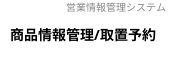 @startuml images/商品情報管理/取置予約
' ヘッダー
header 営業情報管理システム
' タイトル
title 商品情報管理/取置予約
' 
hide circle
' 
hide method





@enduml